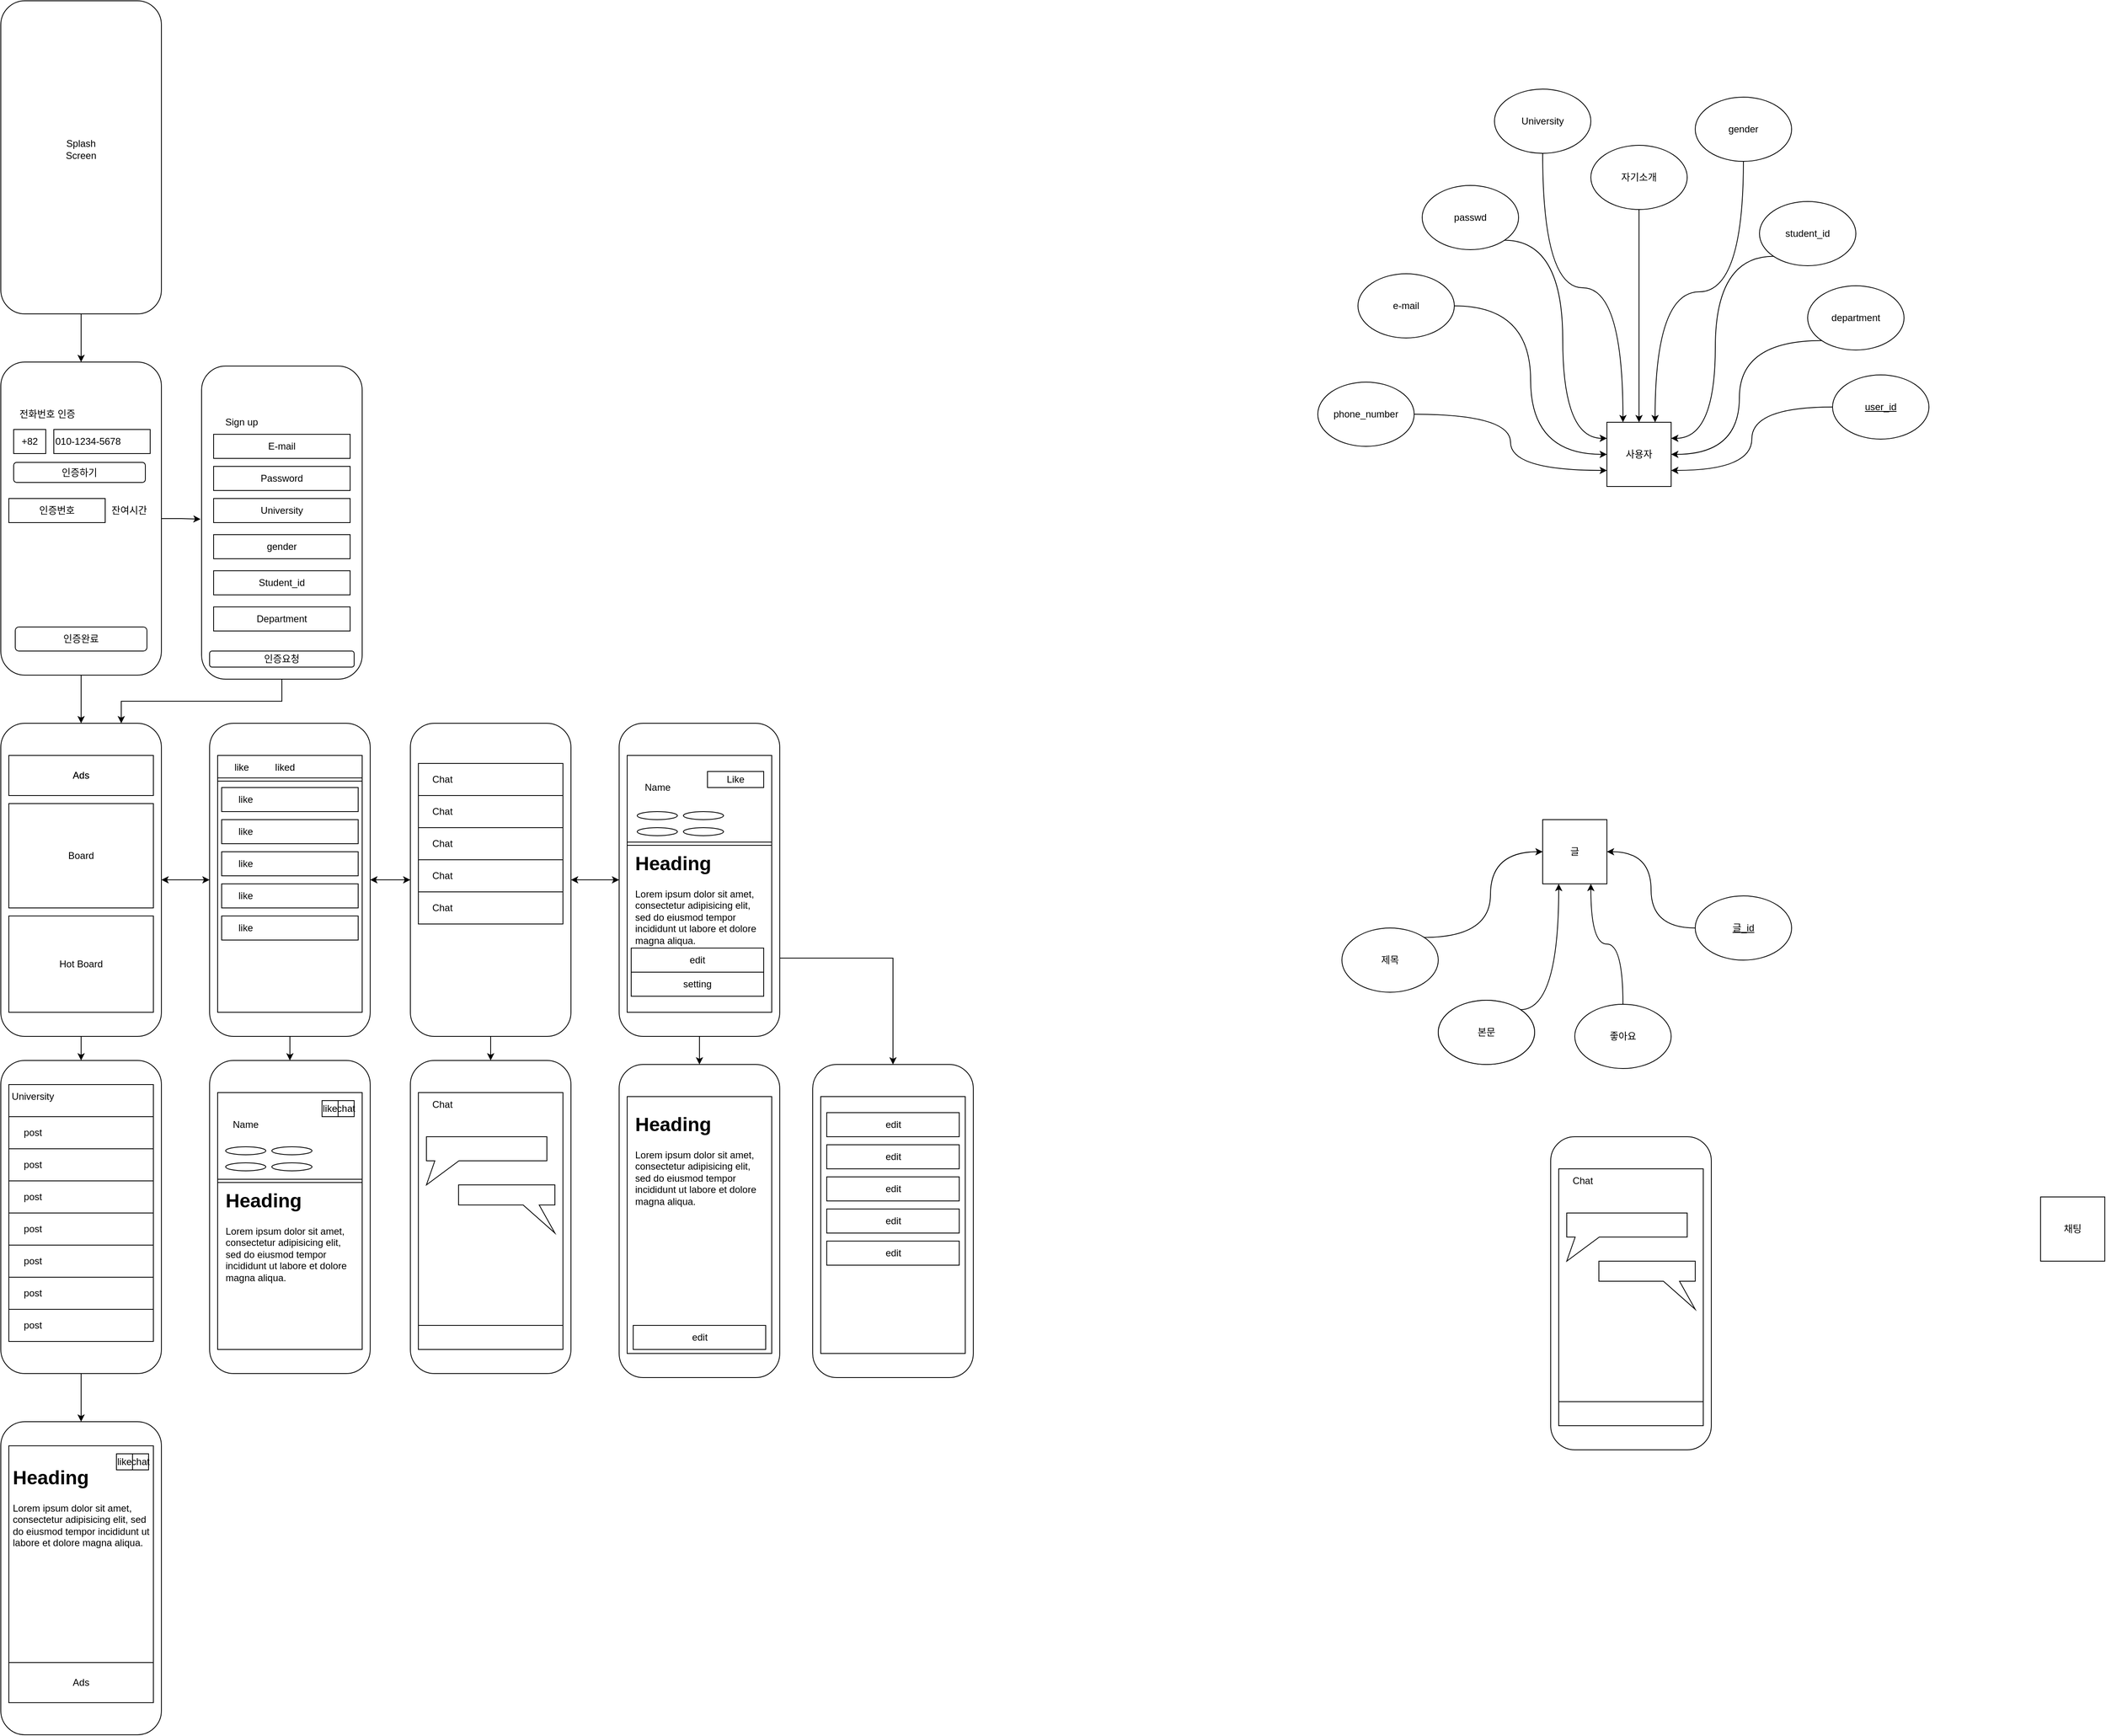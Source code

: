 <mxfile version="21.4.0" type="device">
  <diagram name="페이지-1" id="K9xwyEd0RmsmbGcQZRE-">
    <mxGraphModel dx="1418" dy="1989" grid="1" gridSize="10" guides="1" tooltips="1" connect="1" arrows="1" fold="1" page="1" pageScale="1" pageWidth="827" pageHeight="1169" math="0" shadow="0">
      <root>
        <mxCell id="0" />
        <mxCell id="1" parent="0" />
        <mxCell id="VKGLYXch_rvAvs0l9XNw-122" style="edgeStyle=orthogonalEdgeStyle;rounded=0;orthogonalLoop=1;jettySize=auto;html=1;exitX=0.5;exitY=1;exitDx=0;exitDy=0;" parent="1" source="VKGLYXch_rvAvs0l9XNw-3" target="VKGLYXch_rvAvs0l9XNw-56" edge="1">
          <mxGeometry relative="1" as="geometry" />
        </mxCell>
        <mxCell id="VKGLYXch_rvAvs0l9XNw-3" value="" style="rounded=1;whiteSpace=wrap;html=1;" parent="1" vertex="1">
          <mxGeometry x="200" y="-230" width="200" height="390" as="geometry" />
        </mxCell>
        <mxCell id="VKGLYXch_rvAvs0l9XNw-4" value="" style="rounded=0;whiteSpace=wrap;html=1;" parent="1" vertex="1">
          <mxGeometry x="210" y="-190" width="180" height="50" as="geometry" />
        </mxCell>
        <mxCell id="VKGLYXch_rvAvs0l9XNw-5" value="" style="rounded=0;whiteSpace=wrap;html=1;" parent="1" vertex="1">
          <mxGeometry x="210" y="-130" width="180" height="130" as="geometry" />
        </mxCell>
        <mxCell id="VKGLYXch_rvAvs0l9XNw-6" value="" style="rounded=0;whiteSpace=wrap;html=1;" parent="1" vertex="1">
          <mxGeometry x="210" y="10" width="180" height="120" as="geometry" />
        </mxCell>
        <mxCell id="VKGLYXch_rvAvs0l9XNw-7" value="Ads" style="text;html=1;strokeColor=none;fillColor=none;align=center;verticalAlign=middle;whiteSpace=wrap;rounded=0;" parent="1" vertex="1">
          <mxGeometry x="270" y="-180" width="60" height="30" as="geometry" />
        </mxCell>
        <mxCell id="VKGLYXch_rvAvs0l9XNw-8" value="Board" style="text;html=1;strokeColor=none;fillColor=none;align=center;verticalAlign=middle;whiteSpace=wrap;rounded=0;" parent="1" vertex="1">
          <mxGeometry x="270" y="-80" width="60" height="30" as="geometry" />
        </mxCell>
        <mxCell id="VKGLYXch_rvAvs0l9XNw-9" value="Hot Board" style="text;html=1;strokeColor=none;fillColor=none;align=center;verticalAlign=middle;whiteSpace=wrap;rounded=0;" parent="1" vertex="1">
          <mxGeometry x="270" y="55" width="60" height="30" as="geometry" />
        </mxCell>
        <mxCell id="VKGLYXch_rvAvs0l9XNw-132" style="edgeStyle=orthogonalEdgeStyle;rounded=0;orthogonalLoop=1;jettySize=auto;html=1;exitX=0.5;exitY=1;exitDx=0;exitDy=0;entryX=0.5;entryY=0;entryDx=0;entryDy=0;" parent="1" source="VKGLYXch_rvAvs0l9XNw-10" target="VKGLYXch_rvAvs0l9XNw-124" edge="1">
          <mxGeometry relative="1" as="geometry" />
        </mxCell>
        <mxCell id="VKGLYXch_rvAvs0l9XNw-10" value="" style="rounded=1;whiteSpace=wrap;html=1;" parent="1" vertex="1">
          <mxGeometry x="460" y="-230" width="200" height="390" as="geometry" />
        </mxCell>
        <mxCell id="VKGLYXch_rvAvs0l9XNw-12" value="" style="rounded=0;whiteSpace=wrap;html=1;" parent="1" vertex="1">
          <mxGeometry x="470" y="-190" width="180" height="320" as="geometry" />
        </mxCell>
        <mxCell id="VKGLYXch_rvAvs0l9XNw-15" value="like" style="text;html=1;strokeColor=none;fillColor=none;align=center;verticalAlign=middle;whiteSpace=wrap;rounded=0;" parent="1" vertex="1">
          <mxGeometry x="470" y="-190" width="60" height="30" as="geometry" />
        </mxCell>
        <mxCell id="VKGLYXch_rvAvs0l9XNw-19" value="" style="shape=link;html=1;rounded=0;" parent="1" edge="1">
          <mxGeometry width="100" relative="1" as="geometry">
            <mxPoint x="470" y="-160" as="sourcePoint" />
            <mxPoint x="650" y="-160" as="targetPoint" />
          </mxGeometry>
        </mxCell>
        <mxCell id="VKGLYXch_rvAvs0l9XNw-20" value="liked" style="text;html=1;strokeColor=none;fillColor=none;align=center;verticalAlign=middle;whiteSpace=wrap;rounded=0;" parent="1" vertex="1">
          <mxGeometry x="524" y="-190" width="60" height="30" as="geometry" />
        </mxCell>
        <mxCell id="VKGLYXch_rvAvs0l9XNw-21" value="" style="rounded=0;whiteSpace=wrap;html=1;" parent="1" vertex="1">
          <mxGeometry x="475" y="-150" width="170" height="30" as="geometry" />
        </mxCell>
        <mxCell id="VKGLYXch_rvAvs0l9XNw-22" value="" style="rounded=0;whiteSpace=wrap;html=1;" parent="1" vertex="1">
          <mxGeometry x="475" y="-110" width="170" height="30" as="geometry" />
        </mxCell>
        <mxCell id="VKGLYXch_rvAvs0l9XNw-23" value="" style="rounded=0;whiteSpace=wrap;html=1;" parent="1" vertex="1">
          <mxGeometry x="475" y="10" width="170" height="30" as="geometry" />
        </mxCell>
        <mxCell id="VKGLYXch_rvAvs0l9XNw-24" value="" style="rounded=0;whiteSpace=wrap;html=1;" parent="1" vertex="1">
          <mxGeometry x="475" y="-70" width="170" height="30" as="geometry" />
        </mxCell>
        <mxCell id="VKGLYXch_rvAvs0l9XNw-25" value="" style="rounded=0;whiteSpace=wrap;html=1;" parent="1" vertex="1">
          <mxGeometry x="475" y="-30" width="170" height="30" as="geometry" />
        </mxCell>
        <mxCell id="VKGLYXch_rvAvs0l9XNw-146" style="edgeStyle=orthogonalEdgeStyle;rounded=0;orthogonalLoop=1;jettySize=auto;html=1;exitX=0.5;exitY=1;exitDx=0;exitDy=0;entryX=0.5;entryY=0;entryDx=0;entryDy=0;" parent="1" source="VKGLYXch_rvAvs0l9XNw-26" target="VKGLYXch_rvAvs0l9XNw-135" edge="1">
          <mxGeometry relative="1" as="geometry" />
        </mxCell>
        <mxCell id="VKGLYXch_rvAvs0l9XNw-26" value="" style="rounded=1;whiteSpace=wrap;html=1;" parent="1" vertex="1">
          <mxGeometry x="710" y="-230" width="200" height="390" as="geometry" />
        </mxCell>
        <mxCell id="VKGLYXch_rvAvs0l9XNw-33" value="" style="rounded=0;whiteSpace=wrap;html=1;" parent="1" vertex="1">
          <mxGeometry x="720" y="-180" width="180" height="40" as="geometry" />
        </mxCell>
        <mxCell id="VKGLYXch_rvAvs0l9XNw-34" value="" style="rounded=0;whiteSpace=wrap;html=1;" parent="1" vertex="1">
          <mxGeometry x="720" y="-140" width="180" height="40" as="geometry" />
        </mxCell>
        <mxCell id="VKGLYXch_rvAvs0l9XNw-35" value="" style="rounded=0;whiteSpace=wrap;html=1;" parent="1" vertex="1">
          <mxGeometry x="720" y="-20" width="180" height="40" as="geometry" />
        </mxCell>
        <mxCell id="VKGLYXch_rvAvs0l9XNw-36" value="" style="rounded=0;whiteSpace=wrap;html=1;" parent="1" vertex="1">
          <mxGeometry x="720" y="-100" width="180" height="40" as="geometry" />
        </mxCell>
        <mxCell id="VKGLYXch_rvAvs0l9XNw-37" value="" style="rounded=0;whiteSpace=wrap;html=1;" parent="1" vertex="1">
          <mxGeometry x="720" y="-60" width="180" height="40" as="geometry" />
        </mxCell>
        <mxCell id="VKGLYXch_rvAvs0l9XNw-38" value="Chat" style="text;html=1;strokeColor=none;fillColor=none;align=center;verticalAlign=middle;whiteSpace=wrap;rounded=0;" parent="1" vertex="1">
          <mxGeometry x="720" y="-175" width="60" height="30" as="geometry" />
        </mxCell>
        <mxCell id="VKGLYXch_rvAvs0l9XNw-39" value="Chat" style="text;html=1;strokeColor=none;fillColor=none;align=center;verticalAlign=middle;whiteSpace=wrap;rounded=0;" parent="1" vertex="1">
          <mxGeometry x="720" y="-135" width="60" height="30" as="geometry" />
        </mxCell>
        <mxCell id="VKGLYXch_rvAvs0l9XNw-40" value="Chat" style="text;html=1;strokeColor=none;fillColor=none;align=center;verticalAlign=middle;whiteSpace=wrap;rounded=0;" parent="1" vertex="1">
          <mxGeometry x="720" y="-95" width="60" height="30" as="geometry" />
        </mxCell>
        <mxCell id="VKGLYXch_rvAvs0l9XNw-41" value="Chat" style="text;html=1;strokeColor=none;fillColor=none;align=center;verticalAlign=middle;whiteSpace=wrap;rounded=0;" parent="1" vertex="1">
          <mxGeometry x="720" y="-55" width="60" height="30" as="geometry" />
        </mxCell>
        <mxCell id="VKGLYXch_rvAvs0l9XNw-42" value="Chat" style="text;html=1;strokeColor=none;fillColor=none;align=center;verticalAlign=middle;whiteSpace=wrap;rounded=0;" parent="1" vertex="1">
          <mxGeometry x="720" y="-15" width="60" height="30" as="geometry" />
        </mxCell>
        <mxCell id="VKGLYXch_rvAvs0l9XNw-173" style="edgeStyle=orthogonalEdgeStyle;rounded=0;orthogonalLoop=1;jettySize=auto;html=1;exitX=0.5;exitY=1;exitDx=0;exitDy=0;entryX=0.5;entryY=0;entryDx=0;entryDy=0;" parent="1" source="VKGLYXch_rvAvs0l9XNw-43" target="VKGLYXch_rvAvs0l9XNw-165" edge="1">
          <mxGeometry relative="1" as="geometry" />
        </mxCell>
        <mxCell id="VKGLYXch_rvAvs0l9XNw-183" style="edgeStyle=orthogonalEdgeStyle;rounded=0;orthogonalLoop=1;jettySize=auto;html=1;exitX=1;exitY=0.75;exitDx=0;exitDy=0;entryX=0.5;entryY=0;entryDx=0;entryDy=0;" parent="1" source="VKGLYXch_rvAvs0l9XNw-43" target="VKGLYXch_rvAvs0l9XNw-174" edge="1">
          <mxGeometry relative="1" as="geometry" />
        </mxCell>
        <mxCell id="VKGLYXch_rvAvs0l9XNw-43" value="" style="rounded=1;whiteSpace=wrap;html=1;" parent="1" vertex="1">
          <mxGeometry x="970" y="-230" width="200" height="390" as="geometry" />
        </mxCell>
        <mxCell id="VKGLYXch_rvAvs0l9XNw-46" value="" style="rounded=0;whiteSpace=wrap;html=1;" parent="1" vertex="1">
          <mxGeometry x="980" y="-190" width="180" height="320" as="geometry" />
        </mxCell>
        <mxCell id="VKGLYXch_rvAvs0l9XNw-49" value="Name" style="text;html=1;strokeColor=none;fillColor=none;align=center;verticalAlign=middle;whiteSpace=wrap;rounded=0;" parent="1" vertex="1">
          <mxGeometry x="987.5" y="-165" width="60" height="30" as="geometry" />
        </mxCell>
        <mxCell id="VKGLYXch_rvAvs0l9XNw-51" value="" style="shape=link;html=1;rounded=0;" parent="1" edge="1">
          <mxGeometry width="100" relative="1" as="geometry">
            <mxPoint x="980" y="-80" as="sourcePoint" />
            <mxPoint x="1160" y="-80" as="targetPoint" />
          </mxGeometry>
        </mxCell>
        <mxCell id="VKGLYXch_rvAvs0l9XNw-52" value="&lt;h1&gt;Heading&lt;/h1&gt;&lt;p&gt;Lorem ipsum dolor sit amet, consectetur adipisicing elit, sed do eiusmod tempor incididunt ut labore et dolore magna aliqua.&lt;/p&gt;" style="text;html=1;strokeColor=none;fillColor=none;spacing=5;spacingTop=-20;whiteSpace=wrap;overflow=hidden;rounded=0;" parent="1" vertex="1">
          <mxGeometry x="985" y="-75" width="170" height="125" as="geometry" />
        </mxCell>
        <mxCell id="VKGLYXch_rvAvs0l9XNw-53" value="edit" style="rounded=0;whiteSpace=wrap;html=1;" parent="1" vertex="1">
          <mxGeometry x="985" y="50" width="165" height="30" as="geometry" />
        </mxCell>
        <mxCell id="VKGLYXch_rvAvs0l9XNw-55" value="setting" style="rounded=0;whiteSpace=wrap;html=1;" parent="1" vertex="1">
          <mxGeometry x="985" y="80" width="165" height="30" as="geometry" />
        </mxCell>
        <mxCell id="VKGLYXch_rvAvs0l9XNw-123" style="edgeStyle=orthogonalEdgeStyle;rounded=0;orthogonalLoop=1;jettySize=auto;html=1;exitX=0.5;exitY=1;exitDx=0;exitDy=0;entryX=0.5;entryY=0;entryDx=0;entryDy=0;" parent="1" source="VKGLYXch_rvAvs0l9XNw-56" target="VKGLYXch_rvAvs0l9XNw-90" edge="1">
          <mxGeometry relative="1" as="geometry" />
        </mxCell>
        <mxCell id="VKGLYXch_rvAvs0l9XNw-56" value="" style="rounded=1;whiteSpace=wrap;html=1;" parent="1" vertex="1">
          <mxGeometry x="200" y="190" width="200" height="390" as="geometry" />
        </mxCell>
        <mxCell id="VKGLYXch_rvAvs0l9XNw-58" value="" style="rounded=0;whiteSpace=wrap;html=1;" parent="1" vertex="1">
          <mxGeometry x="210" y="220" width="180" height="320" as="geometry" />
        </mxCell>
        <mxCell id="VKGLYXch_rvAvs0l9XNw-61" value="University" style="text;html=1;strokeColor=none;fillColor=none;align=center;verticalAlign=middle;whiteSpace=wrap;rounded=0;" parent="1" vertex="1">
          <mxGeometry x="210" y="220" width="60" height="30" as="geometry" />
        </mxCell>
        <mxCell id="VKGLYXch_rvAvs0l9XNw-63" style="edgeStyle=orthogonalEdgeStyle;rounded=0;orthogonalLoop=1;jettySize=auto;html=1;exitX=0.5;exitY=1;exitDx=0;exitDy=0;" parent="1" source="VKGLYXch_rvAvs0l9XNw-61" target="VKGLYXch_rvAvs0l9XNw-61" edge="1">
          <mxGeometry relative="1" as="geometry" />
        </mxCell>
        <mxCell id="VKGLYXch_rvAvs0l9XNw-66" value="" style="rounded=0;whiteSpace=wrap;html=1;" parent="1" vertex="1">
          <mxGeometry x="210" y="260" width="180" height="40" as="geometry" />
        </mxCell>
        <mxCell id="VKGLYXch_rvAvs0l9XNw-67" value="" style="rounded=0;whiteSpace=wrap;html=1;" parent="1" vertex="1">
          <mxGeometry x="210" y="300" width="180" height="40" as="geometry" />
        </mxCell>
        <mxCell id="VKGLYXch_rvAvs0l9XNw-68" value="" style="rounded=0;whiteSpace=wrap;html=1;" parent="1" vertex="1">
          <mxGeometry x="210" y="420" width="180" height="40" as="geometry" />
        </mxCell>
        <mxCell id="VKGLYXch_rvAvs0l9XNw-69" value="" style="rounded=0;whiteSpace=wrap;html=1;" parent="1" vertex="1">
          <mxGeometry x="210" y="340" width="180" height="40" as="geometry" />
        </mxCell>
        <mxCell id="VKGLYXch_rvAvs0l9XNw-70" value="" style="rounded=0;whiteSpace=wrap;html=1;" parent="1" vertex="1">
          <mxGeometry x="210" y="380" width="180" height="40" as="geometry" />
        </mxCell>
        <mxCell id="VKGLYXch_rvAvs0l9XNw-71" value="post" style="text;html=1;strokeColor=none;fillColor=none;align=center;verticalAlign=middle;whiteSpace=wrap;rounded=0;" parent="1" vertex="1">
          <mxGeometry x="210" y="265" width="60" height="30" as="geometry" />
        </mxCell>
        <mxCell id="VKGLYXch_rvAvs0l9XNw-77" value="" style="rounded=0;whiteSpace=wrap;html=1;" parent="1" vertex="1">
          <mxGeometry x="210" y="460" width="180" height="40" as="geometry" />
        </mxCell>
        <mxCell id="VKGLYXch_rvAvs0l9XNw-79" value="" style="rounded=0;whiteSpace=wrap;html=1;" parent="1" vertex="1">
          <mxGeometry x="210" y="500" width="180" height="40" as="geometry" />
        </mxCell>
        <mxCell id="VKGLYXch_rvAvs0l9XNw-81" value="post" style="text;html=1;strokeColor=none;fillColor=none;align=center;verticalAlign=middle;whiteSpace=wrap;rounded=0;" parent="1" vertex="1">
          <mxGeometry x="210" y="345" width="60" height="30" as="geometry" />
        </mxCell>
        <mxCell id="VKGLYXch_rvAvs0l9XNw-82" value="post" style="text;html=1;strokeColor=none;fillColor=none;align=center;verticalAlign=middle;whiteSpace=wrap;rounded=0;" parent="1" vertex="1">
          <mxGeometry x="210" y="305" width="60" height="30" as="geometry" />
        </mxCell>
        <mxCell id="VKGLYXch_rvAvs0l9XNw-85" value="post" style="text;html=1;strokeColor=none;fillColor=none;align=center;verticalAlign=middle;whiteSpace=wrap;rounded=0;" parent="1" vertex="1">
          <mxGeometry x="210" y="385" width="60" height="30" as="geometry" />
        </mxCell>
        <mxCell id="VKGLYXch_rvAvs0l9XNw-86" value="post" style="text;html=1;strokeColor=none;fillColor=none;align=center;verticalAlign=middle;whiteSpace=wrap;rounded=0;" parent="1" vertex="1">
          <mxGeometry x="210" y="465" width="60" height="30" as="geometry" />
        </mxCell>
        <mxCell id="VKGLYXch_rvAvs0l9XNw-87" value="post" style="text;html=1;strokeColor=none;fillColor=none;align=center;verticalAlign=middle;whiteSpace=wrap;rounded=0;" parent="1" vertex="1">
          <mxGeometry x="210" y="425" width="60" height="30" as="geometry" />
        </mxCell>
        <mxCell id="VKGLYXch_rvAvs0l9XNw-88" value="post" style="text;html=1;strokeColor=none;fillColor=none;align=center;verticalAlign=middle;whiteSpace=wrap;rounded=0;" parent="1" vertex="1">
          <mxGeometry x="210" y="505" width="60" height="30" as="geometry" />
        </mxCell>
        <mxCell id="VKGLYXch_rvAvs0l9XNw-90" value="" style="rounded=1;whiteSpace=wrap;html=1;" parent="1" vertex="1">
          <mxGeometry x="200" y="640" width="200" height="390" as="geometry" />
        </mxCell>
        <mxCell id="VKGLYXch_rvAvs0l9XNw-91" value="" style="rounded=0;whiteSpace=wrap;html=1;" parent="1" vertex="1">
          <mxGeometry x="210" y="670" width="180" height="320" as="geometry" />
        </mxCell>
        <mxCell id="VKGLYXch_rvAvs0l9XNw-108" value="&lt;h1&gt;Heading&lt;/h1&gt;&lt;p&gt;Lorem ipsum dolor sit amet, consectetur adipisicing elit, sed do eiusmod tempor incididunt ut labore et dolore magna aliqua.&lt;/p&gt;" style="text;html=1;strokeColor=none;fillColor=none;spacing=5;spacingTop=-20;whiteSpace=wrap;overflow=hidden;rounded=0;" parent="1" vertex="1">
          <mxGeometry x="210" y="690" width="190" height="120" as="geometry" />
        </mxCell>
        <mxCell id="VKGLYXch_rvAvs0l9XNw-109" value="like" style="whiteSpace=wrap;html=1;aspect=fixed;" parent="1" vertex="1">
          <mxGeometry x="344" y="680" width="20" height="20" as="geometry" />
        </mxCell>
        <mxCell id="VKGLYXch_rvAvs0l9XNw-110" value="chat" style="whiteSpace=wrap;html=1;aspect=fixed;" parent="1" vertex="1">
          <mxGeometry x="364" y="680" width="20" height="20" as="geometry" />
        </mxCell>
        <mxCell id="VKGLYXch_rvAvs0l9XNw-113" value="Ads" style="text;html=1;strokeColor=none;fillColor=none;align=center;verticalAlign=middle;whiteSpace=wrap;rounded=0;" parent="1" vertex="1">
          <mxGeometry x="270" y="-180" width="60" height="30" as="geometry" />
        </mxCell>
        <mxCell id="VKGLYXch_rvAvs0l9XNw-115" value="" style="rounded=0;whiteSpace=wrap;html=1;" parent="1" vertex="1">
          <mxGeometry x="210" y="940" width="180" height="50" as="geometry" />
        </mxCell>
        <mxCell id="VKGLYXch_rvAvs0l9XNw-116" value="Ads" style="text;html=1;strokeColor=none;fillColor=none;align=center;verticalAlign=middle;whiteSpace=wrap;rounded=0;" parent="1" vertex="1">
          <mxGeometry x="270" y="950" width="60" height="30" as="geometry" />
        </mxCell>
        <mxCell id="VKGLYXch_rvAvs0l9XNw-117" value="like" style="text;html=1;strokeColor=none;fillColor=none;align=center;verticalAlign=middle;whiteSpace=wrap;rounded=0;" parent="1" vertex="1">
          <mxGeometry x="475" y="-150" width="60" height="30" as="geometry" />
        </mxCell>
        <mxCell id="VKGLYXch_rvAvs0l9XNw-118" value="like" style="text;html=1;strokeColor=none;fillColor=none;align=center;verticalAlign=middle;whiteSpace=wrap;rounded=0;" parent="1" vertex="1">
          <mxGeometry x="475" y="-110" width="60" height="30" as="geometry" />
        </mxCell>
        <mxCell id="VKGLYXch_rvAvs0l9XNw-119" value="like" style="text;html=1;strokeColor=none;fillColor=none;align=center;verticalAlign=middle;whiteSpace=wrap;rounded=0;" parent="1" vertex="1">
          <mxGeometry x="475" y="-70" width="60" height="30" as="geometry" />
        </mxCell>
        <mxCell id="VKGLYXch_rvAvs0l9XNw-120" value="like" style="text;html=1;strokeColor=none;fillColor=none;align=center;verticalAlign=middle;whiteSpace=wrap;rounded=0;" parent="1" vertex="1">
          <mxGeometry x="475" y="-30" width="60" height="30" as="geometry" />
        </mxCell>
        <mxCell id="VKGLYXch_rvAvs0l9XNw-121" value="like" style="text;html=1;strokeColor=none;fillColor=none;align=center;verticalAlign=middle;whiteSpace=wrap;rounded=0;" parent="1" vertex="1">
          <mxGeometry x="475" y="10" width="60" height="30" as="geometry" />
        </mxCell>
        <mxCell id="VKGLYXch_rvAvs0l9XNw-124" value="" style="rounded=1;whiteSpace=wrap;html=1;" parent="1" vertex="1">
          <mxGeometry x="460" y="190" width="200" height="390" as="geometry" />
        </mxCell>
        <mxCell id="VKGLYXch_rvAvs0l9XNw-125" value="" style="rounded=0;whiteSpace=wrap;html=1;" parent="1" vertex="1">
          <mxGeometry x="470" y="230" width="180" height="320" as="geometry" />
        </mxCell>
        <mxCell id="VKGLYXch_rvAvs0l9XNw-128" value="" style="shape=link;html=1;rounded=0;" parent="1" edge="1">
          <mxGeometry width="100" relative="1" as="geometry">
            <mxPoint x="470" y="340" as="sourcePoint" />
            <mxPoint x="650" y="340" as="targetPoint" />
          </mxGeometry>
        </mxCell>
        <mxCell id="VKGLYXch_rvAvs0l9XNw-129" value="&lt;h1&gt;Heading&lt;/h1&gt;&lt;p&gt;Lorem ipsum dolor sit amet, consectetur adipisicing elit, sed do eiusmod tempor incididunt ut labore et dolore magna aliqua.&lt;/p&gt;" style="text;html=1;strokeColor=none;fillColor=none;spacing=5;spacingTop=-20;whiteSpace=wrap;overflow=hidden;rounded=0;" parent="1" vertex="1">
          <mxGeometry x="475" y="345" width="170" height="125" as="geometry" />
        </mxCell>
        <mxCell id="VKGLYXch_rvAvs0l9XNw-133" value="like" style="whiteSpace=wrap;html=1;aspect=fixed;" parent="1" vertex="1">
          <mxGeometry x="600" y="240" width="20" height="20" as="geometry" />
        </mxCell>
        <mxCell id="VKGLYXch_rvAvs0l9XNw-134" value="chat" style="whiteSpace=wrap;html=1;aspect=fixed;" parent="1" vertex="1">
          <mxGeometry x="620" y="240" width="20" height="20" as="geometry" />
        </mxCell>
        <mxCell id="VKGLYXch_rvAvs0l9XNw-135" value="" style="rounded=1;whiteSpace=wrap;html=1;" parent="1" vertex="1">
          <mxGeometry x="710" y="190" width="200" height="390" as="geometry" />
        </mxCell>
        <mxCell id="VKGLYXch_rvAvs0l9XNw-136" value="" style="rounded=0;whiteSpace=wrap;html=1;" parent="1" vertex="1">
          <mxGeometry x="720" y="230" width="180" height="320" as="geometry" />
        </mxCell>
        <mxCell id="VKGLYXch_rvAvs0l9XNw-141" value="Chat" style="text;html=1;strokeColor=none;fillColor=none;align=center;verticalAlign=middle;whiteSpace=wrap;rounded=0;" parent="1" vertex="1">
          <mxGeometry x="720" y="230" width="60" height="30" as="geometry" />
        </mxCell>
        <mxCell id="VKGLYXch_rvAvs0l9XNw-150" value="" style="endArrow=classic;startArrow=classic;html=1;rounded=0;exitX=1;exitY=0.5;exitDx=0;exitDy=0;entryX=0;entryY=0.5;entryDx=0;entryDy=0;" parent="1" source="VKGLYXch_rvAvs0l9XNw-10" target="VKGLYXch_rvAvs0l9XNw-26" edge="1">
          <mxGeometry width="50" height="50" relative="1" as="geometry">
            <mxPoint x="660" y="90" as="sourcePoint" />
            <mxPoint x="710" y="40" as="targetPoint" />
          </mxGeometry>
        </mxCell>
        <mxCell id="VKGLYXch_rvAvs0l9XNw-151" value="" style="endArrow=classic;startArrow=classic;html=1;rounded=0;exitX=1;exitY=0.5;exitDx=0;exitDy=0;entryX=0;entryY=0.5;entryDx=0;entryDy=0;" parent="1" source="VKGLYXch_rvAvs0l9XNw-3" target="VKGLYXch_rvAvs0l9XNw-10" edge="1">
          <mxGeometry width="50" height="50" relative="1" as="geometry">
            <mxPoint x="400" y="-35.5" as="sourcePoint" />
            <mxPoint x="450" y="-35.5" as="targetPoint" />
          </mxGeometry>
        </mxCell>
        <mxCell id="VKGLYXch_rvAvs0l9XNw-152" value="" style="endArrow=classic;startArrow=classic;html=1;rounded=0;exitX=1;exitY=0.5;exitDx=0;exitDy=0;entryX=0;entryY=0.5;entryDx=0;entryDy=0;exitPerimeter=0;" parent="1" source="VKGLYXch_rvAvs0l9XNw-26" target="VKGLYXch_rvAvs0l9XNw-43" edge="1">
          <mxGeometry width="50" height="50" relative="1" as="geometry">
            <mxPoint x="920" y="-41" as="sourcePoint" />
            <mxPoint x="970" y="-41" as="targetPoint" />
          </mxGeometry>
        </mxCell>
        <mxCell id="VKGLYXch_rvAvs0l9XNw-154" value="" style="shape=callout;whiteSpace=wrap;html=1;perimeter=calloutPerimeter;position2=0;size=30;position=0.07;base=30;" parent="1" vertex="1">
          <mxGeometry x="730" y="285" width="150" height="60" as="geometry" />
        </mxCell>
        <mxCell id="VKGLYXch_rvAvs0l9XNw-155" value="" style="shape=callout;whiteSpace=wrap;html=1;perimeter=calloutPerimeter;position2=1;size=35;position=0.67;base=20;direction=east;" parent="1" vertex="1">
          <mxGeometry x="770" y="345" width="120" height="60" as="geometry" />
        </mxCell>
        <mxCell id="VKGLYXch_rvAvs0l9XNw-156" value="" style="rounded=0;whiteSpace=wrap;html=1;" parent="1" vertex="1">
          <mxGeometry x="720" y="520" width="180" height="30" as="geometry" />
        </mxCell>
        <mxCell id="VKGLYXch_rvAvs0l9XNw-165" value="" style="rounded=1;whiteSpace=wrap;html=1;" parent="1" vertex="1">
          <mxGeometry x="970" y="195" width="200" height="390" as="geometry" />
        </mxCell>
        <mxCell id="VKGLYXch_rvAvs0l9XNw-166" value="" style="rounded=0;whiteSpace=wrap;html=1;" parent="1" vertex="1">
          <mxGeometry x="980" y="235" width="180" height="320" as="geometry" />
        </mxCell>
        <mxCell id="VKGLYXch_rvAvs0l9XNw-170" value="&lt;h1&gt;Heading&lt;/h1&gt;&lt;p&gt;Lorem ipsum dolor sit amet, consectetur adipisicing elit, sed do eiusmod tempor incididunt ut labore et dolore magna aliqua.&lt;/p&gt;" style="text;html=1;strokeColor=none;fillColor=none;spacing=5;spacingTop=-20;whiteSpace=wrap;overflow=hidden;rounded=0;" parent="1" vertex="1">
          <mxGeometry x="985" y="250" width="170" height="125" as="geometry" />
        </mxCell>
        <mxCell id="VKGLYXch_rvAvs0l9XNw-171" value="edit" style="rounded=0;whiteSpace=wrap;html=1;" parent="1" vertex="1">
          <mxGeometry x="987.5" y="520" width="165" height="30" as="geometry" />
        </mxCell>
        <mxCell id="VKGLYXch_rvAvs0l9XNw-174" value="" style="rounded=1;whiteSpace=wrap;html=1;" parent="1" vertex="1">
          <mxGeometry x="1211" y="195" width="200" height="390" as="geometry" />
        </mxCell>
        <mxCell id="VKGLYXch_rvAvs0l9XNw-175" value="" style="rounded=0;whiteSpace=wrap;html=1;" parent="1" vertex="1">
          <mxGeometry x="1221" y="235" width="180" height="320" as="geometry" />
        </mxCell>
        <mxCell id="VKGLYXch_rvAvs0l9XNw-177" value="edit" style="rounded=0;whiteSpace=wrap;html=1;" parent="1" vertex="1">
          <mxGeometry x="1228.5" y="415" width="165" height="30" as="geometry" />
        </mxCell>
        <mxCell id="VKGLYXch_rvAvs0l9XNw-178" value="edit" style="rounded=0;whiteSpace=wrap;html=1;" parent="1" vertex="1">
          <mxGeometry x="1228.5" y="375" width="165" height="30" as="geometry" />
        </mxCell>
        <mxCell id="VKGLYXch_rvAvs0l9XNw-179" value="edit" style="rounded=0;whiteSpace=wrap;html=1;" parent="1" vertex="1">
          <mxGeometry x="1228.5" y="335" width="165" height="30" as="geometry" />
        </mxCell>
        <mxCell id="VKGLYXch_rvAvs0l9XNw-180" value="edit" style="rounded=0;whiteSpace=wrap;html=1;" parent="1" vertex="1">
          <mxGeometry x="1228.5" y="295" width="165" height="30" as="geometry" />
        </mxCell>
        <mxCell id="VKGLYXch_rvAvs0l9XNw-181" value="edit" style="rounded=0;whiteSpace=wrap;html=1;" parent="1" vertex="1">
          <mxGeometry x="1228.5" y="255" width="165" height="30" as="geometry" />
        </mxCell>
        <mxCell id="8PHR_cjBqzA7ZUeFxF_C-40" style="edgeStyle=orthogonalEdgeStyle;rounded=0;orthogonalLoop=1;jettySize=auto;html=1;exitX=0.5;exitY=1;exitDx=0;exitDy=0;entryX=0.5;entryY=0;entryDx=0;entryDy=0;" parent="1" source="8PHR_cjBqzA7ZUeFxF_C-1" target="8PHR_cjBqzA7ZUeFxF_C-15" edge="1">
          <mxGeometry relative="1" as="geometry" />
        </mxCell>
        <mxCell id="8PHR_cjBqzA7ZUeFxF_C-1" value="" style="rounded=1;whiteSpace=wrap;html=1;" parent="1" vertex="1">
          <mxGeometry x="200" y="-1130" width="200" height="390" as="geometry" />
        </mxCell>
        <mxCell id="8PHR_cjBqzA7ZUeFxF_C-14" value="Splash Screen" style="text;html=1;strokeColor=none;fillColor=none;align=center;verticalAlign=middle;whiteSpace=wrap;rounded=0;" parent="1" vertex="1">
          <mxGeometry x="270" y="-960" width="60" height="30" as="geometry" />
        </mxCell>
        <mxCell id="8PHR_cjBqzA7ZUeFxF_C-41" style="edgeStyle=orthogonalEdgeStyle;rounded=0;orthogonalLoop=1;jettySize=auto;html=1;exitX=0.5;exitY=1;exitDx=0;exitDy=0;entryX=0.5;entryY=0;entryDx=0;entryDy=0;" parent="1" source="8PHR_cjBqzA7ZUeFxF_C-15" target="VKGLYXch_rvAvs0l9XNw-3" edge="1">
          <mxGeometry relative="1" as="geometry" />
        </mxCell>
        <mxCell id="8PHR_cjBqzA7ZUeFxF_C-43" style="edgeStyle=orthogonalEdgeStyle;rounded=0;orthogonalLoop=1;jettySize=auto;html=1;exitX=1;exitY=0.5;exitDx=0;exitDy=0;entryX=-0.006;entryY=0.489;entryDx=0;entryDy=0;entryPerimeter=0;" parent="1" source="8PHR_cjBqzA7ZUeFxF_C-15" target="8PHR_cjBqzA7ZUeFxF_C-25" edge="1">
          <mxGeometry relative="1" as="geometry" />
        </mxCell>
        <mxCell id="8PHR_cjBqzA7ZUeFxF_C-15" value="" style="rounded=1;whiteSpace=wrap;html=1;" parent="1" vertex="1">
          <mxGeometry x="200" y="-680" width="200" height="390" as="geometry" />
        </mxCell>
        <mxCell id="6QmlZ1YG6RkPyFIKhNpC-14" style="edgeStyle=orthogonalEdgeStyle;rounded=0;orthogonalLoop=1;jettySize=auto;html=1;exitX=0.5;exitY=1;exitDx=0;exitDy=0;entryX=0.75;entryY=0;entryDx=0;entryDy=0;" parent="1" source="8PHR_cjBqzA7ZUeFxF_C-25" target="VKGLYXch_rvAvs0l9XNw-3" edge="1">
          <mxGeometry relative="1" as="geometry" />
        </mxCell>
        <mxCell id="8PHR_cjBqzA7ZUeFxF_C-25" value="" style="rounded=1;whiteSpace=wrap;html=1;" parent="1" vertex="1">
          <mxGeometry x="450" y="-675" width="200" height="390" as="geometry" />
        </mxCell>
        <mxCell id="8PHR_cjBqzA7ZUeFxF_C-33" value="Sign up" style="text;html=1;strokeColor=none;fillColor=none;align=center;verticalAlign=middle;whiteSpace=wrap;rounded=0;" parent="1" vertex="1">
          <mxGeometry x="470" y="-620" width="60" height="30" as="geometry" />
        </mxCell>
        <mxCell id="8PHR_cjBqzA7ZUeFxF_C-34" value="University" style="rounded=0;whiteSpace=wrap;html=1;" parent="1" vertex="1">
          <mxGeometry x="465" y="-510" width="170" height="30" as="geometry" />
        </mxCell>
        <mxCell id="8PHR_cjBqzA7ZUeFxF_C-35" value="gender" style="rounded=0;whiteSpace=wrap;html=1;" parent="1" vertex="1">
          <mxGeometry x="465" y="-465" width="170" height="30" as="geometry" />
        </mxCell>
        <mxCell id="8PHR_cjBqzA7ZUeFxF_C-36" value="Student_id" style="rounded=0;whiteSpace=wrap;html=1;" parent="1" vertex="1">
          <mxGeometry x="465" y="-420" width="170" height="30" as="geometry" />
        </mxCell>
        <mxCell id="8PHR_cjBqzA7ZUeFxF_C-37" value="E-mail" style="rounded=0;whiteSpace=wrap;html=1;" parent="1" vertex="1">
          <mxGeometry x="465" y="-590" width="170" height="30" as="geometry" />
        </mxCell>
        <mxCell id="6QmlZ1YG6RkPyFIKhNpC-1" value="010-1234-5678" style="rounded=0;whiteSpace=wrap;html=1;align=left;" parent="1" vertex="1">
          <mxGeometry x="266" y="-596" width="120" height="30" as="geometry" />
        </mxCell>
        <mxCell id="6QmlZ1YG6RkPyFIKhNpC-2" value="+82" style="rounded=0;whiteSpace=wrap;html=1;" parent="1" vertex="1">
          <mxGeometry x="216" y="-596" width="40" height="30" as="geometry" />
        </mxCell>
        <mxCell id="6QmlZ1YG6RkPyFIKhNpC-5" value="전화번호 인증" style="text;html=1;strokeColor=none;fillColor=none;align=center;verticalAlign=middle;whiteSpace=wrap;rounded=0;" parent="1" vertex="1">
          <mxGeometry x="216" y="-630" width="84" height="30" as="geometry" />
        </mxCell>
        <mxCell id="6QmlZ1YG6RkPyFIKhNpC-6" value="인증번호" style="rounded=0;whiteSpace=wrap;html=1;" parent="1" vertex="1">
          <mxGeometry x="210" y="-510" width="120" height="30" as="geometry" />
        </mxCell>
        <mxCell id="6QmlZ1YG6RkPyFIKhNpC-7" value="잔여시간" style="text;html=1;strokeColor=none;fillColor=none;align=center;verticalAlign=middle;whiteSpace=wrap;rounded=0;" parent="1" vertex="1">
          <mxGeometry x="330" y="-510" width="60" height="30" as="geometry" />
        </mxCell>
        <mxCell id="6QmlZ1YG6RkPyFIKhNpC-8" value="인증하기" style="rounded=1;whiteSpace=wrap;html=1;" parent="1" vertex="1">
          <mxGeometry x="216" y="-555" width="164" height="25" as="geometry" />
        </mxCell>
        <mxCell id="6QmlZ1YG6RkPyFIKhNpC-9" value="인증완료" style="rounded=1;whiteSpace=wrap;html=1;" parent="1" vertex="1">
          <mxGeometry x="218" y="-350" width="164" height="30" as="geometry" />
        </mxCell>
        <mxCell id="6QmlZ1YG6RkPyFIKhNpC-11" value="Department" style="rounded=0;whiteSpace=wrap;html=1;" parent="1" vertex="1">
          <mxGeometry x="465" y="-375" width="170" height="30" as="geometry" />
        </mxCell>
        <mxCell id="6QmlZ1YG6RkPyFIKhNpC-12" value="Password" style="rounded=0;whiteSpace=wrap;html=1;" parent="1" vertex="1">
          <mxGeometry x="465" y="-550" width="170" height="30" as="geometry" />
        </mxCell>
        <mxCell id="6QmlZ1YG6RkPyFIKhNpC-13" value="인증요청" style="rounded=1;whiteSpace=wrap;html=1;" parent="1" vertex="1">
          <mxGeometry x="460" y="-320" width="180" height="20" as="geometry" />
        </mxCell>
        <mxCell id="6QmlZ1YG6RkPyFIKhNpC-16" value="" style="ellipse;whiteSpace=wrap;html=1;" parent="1" vertex="1">
          <mxGeometry x="992.5" y="-120" width="50" height="10" as="geometry" />
        </mxCell>
        <mxCell id="6QmlZ1YG6RkPyFIKhNpC-17" value="" style="ellipse;whiteSpace=wrap;html=1;" parent="1" vertex="1">
          <mxGeometry x="1050" y="-120" width="50" height="10" as="geometry" />
        </mxCell>
        <mxCell id="6QmlZ1YG6RkPyFIKhNpC-18" value="" style="ellipse;whiteSpace=wrap;html=1;" parent="1" vertex="1">
          <mxGeometry x="992.5" y="-100" width="50" height="10" as="geometry" />
        </mxCell>
        <mxCell id="6QmlZ1YG6RkPyFIKhNpC-19" value="" style="ellipse;whiteSpace=wrap;html=1;" parent="1" vertex="1">
          <mxGeometry x="1050" y="-100" width="50" height="10" as="geometry" />
        </mxCell>
        <mxCell id="6QmlZ1YG6RkPyFIKhNpC-20" value="Like" style="rounded=0;whiteSpace=wrap;html=1;" parent="1" vertex="1">
          <mxGeometry x="1080" y="-170" width="70" height="20" as="geometry" />
        </mxCell>
        <mxCell id="6QmlZ1YG6RkPyFIKhNpC-28" value="" style="ellipse;whiteSpace=wrap;html=1;" parent="1" vertex="1">
          <mxGeometry x="480" y="297.5" width="50" height="10" as="geometry" />
        </mxCell>
        <mxCell id="6QmlZ1YG6RkPyFIKhNpC-29" value="" style="ellipse;whiteSpace=wrap;html=1;" parent="1" vertex="1">
          <mxGeometry x="537.5" y="297.5" width="50" height="10" as="geometry" />
        </mxCell>
        <mxCell id="6QmlZ1YG6RkPyFIKhNpC-30" value="" style="ellipse;whiteSpace=wrap;html=1;" parent="1" vertex="1">
          <mxGeometry x="480" y="317.5" width="50" height="10" as="geometry" />
        </mxCell>
        <mxCell id="6QmlZ1YG6RkPyFIKhNpC-31" value="" style="ellipse;whiteSpace=wrap;html=1;" parent="1" vertex="1">
          <mxGeometry x="537.5" y="317.5" width="50" height="10" as="geometry" />
        </mxCell>
        <mxCell id="6QmlZ1YG6RkPyFIKhNpC-32" value="Name" style="text;html=1;strokeColor=none;fillColor=none;align=center;verticalAlign=middle;whiteSpace=wrap;rounded=0;" parent="1" vertex="1">
          <mxGeometry x="475" y="255" width="60" height="30" as="geometry" />
        </mxCell>
        <mxCell id="AT5v6cPeXlnp1XKd_kJG-1" value="사용자" style="whiteSpace=wrap;html=1;aspect=fixed;" parent="1" vertex="1">
          <mxGeometry x="2200" y="-605" width="80" height="80" as="geometry" />
        </mxCell>
        <mxCell id="AT5v6cPeXlnp1XKd_kJG-30" style="edgeStyle=orthogonalEdgeStyle;curved=1;rounded=0;orthogonalLoop=1;jettySize=auto;html=1;exitX=1;exitY=0.5;exitDx=0;exitDy=0;entryX=0;entryY=0.5;entryDx=0;entryDy=0;" parent="1" source="AT5v6cPeXlnp1XKd_kJG-7" target="AT5v6cPeXlnp1XKd_kJG-1" edge="1">
          <mxGeometry relative="1" as="geometry" />
        </mxCell>
        <mxCell id="AT5v6cPeXlnp1XKd_kJG-7" value="e-mail" style="ellipse;whiteSpace=wrap;html=1;" parent="1" vertex="1">
          <mxGeometry x="1890" y="-790" width="120" height="80" as="geometry" />
        </mxCell>
        <mxCell id="AT5v6cPeXlnp1XKd_kJG-31" style="edgeStyle=orthogonalEdgeStyle;curved=1;rounded=0;orthogonalLoop=1;jettySize=auto;html=1;exitX=1;exitY=1;exitDx=0;exitDy=0;entryX=0;entryY=0.25;entryDx=0;entryDy=0;" parent="1" source="AT5v6cPeXlnp1XKd_kJG-17" target="AT5v6cPeXlnp1XKd_kJG-1" edge="1">
          <mxGeometry relative="1" as="geometry" />
        </mxCell>
        <mxCell id="AT5v6cPeXlnp1XKd_kJG-17" value="passwd" style="ellipse;whiteSpace=wrap;html=1;" parent="1" vertex="1">
          <mxGeometry x="1970" y="-900" width="120" height="80" as="geometry" />
        </mxCell>
        <mxCell id="AT5v6cPeXlnp1XKd_kJG-32" style="edgeStyle=orthogonalEdgeStyle;curved=1;rounded=0;orthogonalLoop=1;jettySize=auto;html=1;exitX=0.5;exitY=1;exitDx=0;exitDy=0;entryX=0.25;entryY=0;entryDx=0;entryDy=0;" parent="1" source="AT5v6cPeXlnp1XKd_kJG-19" target="AT5v6cPeXlnp1XKd_kJG-1" edge="1">
          <mxGeometry relative="1" as="geometry" />
        </mxCell>
        <mxCell id="AT5v6cPeXlnp1XKd_kJG-19" value="University" style="ellipse;whiteSpace=wrap;html=1;" parent="1" vertex="1">
          <mxGeometry x="2060" y="-1020" width="120" height="80" as="geometry" />
        </mxCell>
        <mxCell id="AT5v6cPeXlnp1XKd_kJG-33" style="edgeStyle=orthogonalEdgeStyle;curved=1;rounded=0;orthogonalLoop=1;jettySize=auto;html=1;exitX=0.5;exitY=1;exitDx=0;exitDy=0;entryX=0.75;entryY=0;entryDx=0;entryDy=0;" parent="1" source="AT5v6cPeXlnp1XKd_kJG-20" target="AT5v6cPeXlnp1XKd_kJG-1" edge="1">
          <mxGeometry relative="1" as="geometry" />
        </mxCell>
        <mxCell id="AT5v6cPeXlnp1XKd_kJG-20" value="gender" style="ellipse;whiteSpace=wrap;html=1;" parent="1" vertex="1">
          <mxGeometry x="2310" y="-1010" width="120" height="80" as="geometry" />
        </mxCell>
        <mxCell id="AT5v6cPeXlnp1XKd_kJG-34" style="edgeStyle=orthogonalEdgeStyle;curved=1;rounded=0;orthogonalLoop=1;jettySize=auto;html=1;exitX=0;exitY=1;exitDx=0;exitDy=0;entryX=1;entryY=0.25;entryDx=0;entryDy=0;" parent="1" source="AT5v6cPeXlnp1XKd_kJG-21" target="AT5v6cPeXlnp1XKd_kJG-1" edge="1">
          <mxGeometry relative="1" as="geometry" />
        </mxCell>
        <mxCell id="AT5v6cPeXlnp1XKd_kJG-21" value="student_id" style="ellipse;whiteSpace=wrap;html=1;" parent="1" vertex="1">
          <mxGeometry x="2390" y="-880" width="120" height="80" as="geometry" />
        </mxCell>
        <mxCell id="AT5v6cPeXlnp1XKd_kJG-35" style="edgeStyle=orthogonalEdgeStyle;curved=1;rounded=0;orthogonalLoop=1;jettySize=auto;html=1;exitX=0;exitY=1;exitDx=0;exitDy=0;entryX=1;entryY=0.5;entryDx=0;entryDy=0;" parent="1" source="AT5v6cPeXlnp1XKd_kJG-22" target="AT5v6cPeXlnp1XKd_kJG-1" edge="1">
          <mxGeometry relative="1" as="geometry" />
        </mxCell>
        <mxCell id="AT5v6cPeXlnp1XKd_kJG-22" value="department" style="ellipse;whiteSpace=wrap;html=1;" parent="1" vertex="1">
          <mxGeometry x="2450" y="-775" width="120" height="80" as="geometry" />
        </mxCell>
        <mxCell id="AT5v6cPeXlnp1XKd_kJG-29" style="edgeStyle=orthogonalEdgeStyle;curved=1;rounded=0;orthogonalLoop=1;jettySize=auto;html=1;exitX=1;exitY=0.5;exitDx=0;exitDy=0;entryX=0;entryY=0.75;entryDx=0;entryDy=0;" parent="1" source="AT5v6cPeXlnp1XKd_kJG-23" target="AT5v6cPeXlnp1XKd_kJG-1" edge="1">
          <mxGeometry relative="1" as="geometry" />
        </mxCell>
        <mxCell id="AT5v6cPeXlnp1XKd_kJG-23" value="phone_number" style="ellipse;whiteSpace=wrap;html=1;" parent="1" vertex="1">
          <mxGeometry x="1840" y="-655" width="120" height="80" as="geometry" />
        </mxCell>
        <mxCell id="AT5v6cPeXlnp1XKd_kJG-36" style="edgeStyle=orthogonalEdgeStyle;curved=1;rounded=0;orthogonalLoop=1;jettySize=auto;html=1;exitX=0;exitY=0.5;exitDx=0;exitDy=0;entryX=1;entryY=0.75;entryDx=0;entryDy=0;" parent="1" source="AT5v6cPeXlnp1XKd_kJG-24" target="AT5v6cPeXlnp1XKd_kJG-1" edge="1">
          <mxGeometry relative="1" as="geometry" />
        </mxCell>
        <mxCell id="AT5v6cPeXlnp1XKd_kJG-24" value="&lt;u&gt;user_id&lt;/u&gt;" style="ellipse;whiteSpace=wrap;html=1;" parent="1" vertex="1">
          <mxGeometry x="2481" y="-664" width="120" height="80" as="geometry" />
        </mxCell>
        <mxCell id="AT5v6cPeXlnp1XKd_kJG-48" value="글" style="whiteSpace=wrap;html=1;aspect=fixed;" parent="1" vertex="1">
          <mxGeometry x="2120" y="-110" width="80" height="80" as="geometry" />
        </mxCell>
        <mxCell id="AT5v6cPeXlnp1XKd_kJG-53" style="edgeStyle=orthogonalEdgeStyle;curved=1;rounded=0;orthogonalLoop=1;jettySize=auto;html=1;exitX=1;exitY=0;exitDx=0;exitDy=0;entryX=0;entryY=0.5;entryDx=0;entryDy=0;" parent="1" source="AT5v6cPeXlnp1XKd_kJG-49" target="AT5v6cPeXlnp1XKd_kJG-48" edge="1">
          <mxGeometry relative="1" as="geometry" />
        </mxCell>
        <mxCell id="AT5v6cPeXlnp1XKd_kJG-49" value="제목" style="ellipse;whiteSpace=wrap;html=1;" parent="1" vertex="1">
          <mxGeometry x="1870" y="25" width="120" height="80" as="geometry" />
        </mxCell>
        <mxCell id="AT5v6cPeXlnp1XKd_kJG-50" value="본문" style="ellipse;whiteSpace=wrap;html=1;" parent="1" vertex="1">
          <mxGeometry x="1990" y="115" width="120" height="80" as="geometry" />
        </mxCell>
        <mxCell id="AT5v6cPeXlnp1XKd_kJG-54" style="edgeStyle=orthogonalEdgeStyle;curved=1;rounded=0;orthogonalLoop=1;jettySize=auto;html=1;exitX=1;exitY=0;exitDx=0;exitDy=0;entryX=0.25;entryY=1;entryDx=0;entryDy=0;" parent="1" source="AT5v6cPeXlnp1XKd_kJG-51" target="AT5v6cPeXlnp1XKd_kJG-48" edge="1">
          <mxGeometry relative="1" as="geometry" />
        </mxCell>
        <mxCell id="AT5v6cPeXlnp1XKd_kJG-51" value="본문" style="ellipse;whiteSpace=wrap;html=1;" parent="1" vertex="1">
          <mxGeometry x="1990" y="115" width="120" height="80" as="geometry" />
        </mxCell>
        <mxCell id="AT5v6cPeXlnp1XKd_kJG-55" style="edgeStyle=orthogonalEdgeStyle;curved=1;rounded=0;orthogonalLoop=1;jettySize=auto;html=1;exitX=0.5;exitY=0;exitDx=0;exitDy=0;entryX=0.75;entryY=1;entryDx=0;entryDy=0;" parent="1" source="AT5v6cPeXlnp1XKd_kJG-52" target="AT5v6cPeXlnp1XKd_kJG-48" edge="1">
          <mxGeometry relative="1" as="geometry" />
        </mxCell>
        <mxCell id="AT5v6cPeXlnp1XKd_kJG-52" value="좋아요" style="ellipse;whiteSpace=wrap;html=1;" parent="1" vertex="1">
          <mxGeometry x="2160" y="120" width="120" height="80" as="geometry" />
        </mxCell>
        <mxCell id="AT5v6cPeXlnp1XKd_kJG-57" style="edgeStyle=orthogonalEdgeStyle;curved=1;rounded=0;orthogonalLoop=1;jettySize=auto;html=1;exitX=0;exitY=0.5;exitDx=0;exitDy=0;entryX=1;entryY=0.5;entryDx=0;entryDy=0;" parent="1" source="AT5v6cPeXlnp1XKd_kJG-56" target="AT5v6cPeXlnp1XKd_kJG-48" edge="1">
          <mxGeometry relative="1" as="geometry" />
        </mxCell>
        <mxCell id="AT5v6cPeXlnp1XKd_kJG-56" value="&lt;u&gt;글_id&lt;/u&gt;" style="ellipse;whiteSpace=wrap;html=1;" parent="1" vertex="1">
          <mxGeometry x="2310" y="-15" width="120" height="80" as="geometry" />
        </mxCell>
        <mxCell id="AT5v6cPeXlnp1XKd_kJG-58" value="" style="rounded=1;whiteSpace=wrap;html=1;" parent="1" vertex="1">
          <mxGeometry x="2130" y="285" width="200" height="390" as="geometry" />
        </mxCell>
        <mxCell id="AT5v6cPeXlnp1XKd_kJG-59" value="" style="rounded=0;whiteSpace=wrap;html=1;" parent="1" vertex="1">
          <mxGeometry x="2140" y="325" width="180" height="320" as="geometry" />
        </mxCell>
        <mxCell id="AT5v6cPeXlnp1XKd_kJG-60" value="Chat" style="text;html=1;strokeColor=none;fillColor=none;align=center;verticalAlign=middle;whiteSpace=wrap;rounded=0;" parent="1" vertex="1">
          <mxGeometry x="2140" y="325" width="60" height="30" as="geometry" />
        </mxCell>
        <mxCell id="AT5v6cPeXlnp1XKd_kJG-61" value="" style="shape=callout;whiteSpace=wrap;html=1;perimeter=calloutPerimeter;position2=0;size=30;position=0.07;base=30;" parent="1" vertex="1">
          <mxGeometry x="2150" y="380" width="150" height="60" as="geometry" />
        </mxCell>
        <mxCell id="AT5v6cPeXlnp1XKd_kJG-62" value="" style="shape=callout;whiteSpace=wrap;html=1;perimeter=calloutPerimeter;position2=1;size=35;position=0.67;base=20;direction=east;" parent="1" vertex="1">
          <mxGeometry x="2190" y="440" width="120" height="60" as="geometry" />
        </mxCell>
        <mxCell id="AT5v6cPeXlnp1XKd_kJG-63" value="" style="rounded=0;whiteSpace=wrap;html=1;" parent="1" vertex="1">
          <mxGeometry x="2140" y="615" width="180" height="30" as="geometry" />
        </mxCell>
        <mxCell id="oFCvM_doZfo6FnmbXZT8-2" style="edgeStyle=orthogonalEdgeStyle;curved=1;rounded=0;orthogonalLoop=1;jettySize=auto;html=1;exitX=0.5;exitY=1;exitDx=0;exitDy=0;" edge="1" parent="1" source="oFCvM_doZfo6FnmbXZT8-1" target="AT5v6cPeXlnp1XKd_kJG-1">
          <mxGeometry relative="1" as="geometry" />
        </mxCell>
        <mxCell id="oFCvM_doZfo6FnmbXZT8-1" value="자기소개" style="ellipse;whiteSpace=wrap;html=1;" vertex="1" parent="1">
          <mxGeometry x="2180" y="-950" width="120" height="80" as="geometry" />
        </mxCell>
        <mxCell id="oFCvM_doZfo6FnmbXZT8-3" value="채팅" style="whiteSpace=wrap;html=1;aspect=fixed;" vertex="1" parent="1">
          <mxGeometry x="2740" y="360" width="80" height="80" as="geometry" />
        </mxCell>
      </root>
    </mxGraphModel>
  </diagram>
</mxfile>
